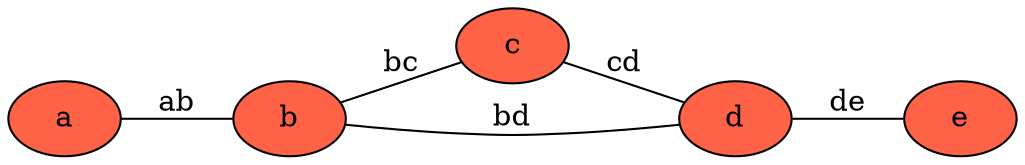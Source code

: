 ###############################################################################
#	 Purpose: Dot graph for equation tree                                       #
#	 Author:  Arne Tobias Elve                                                  #
#	 When:    2017-07-04 16:04:52                                               #
#	 Why:     Output to dot language                                            #
###############################################################################
graph G {
rankdir = "LR"
a [style = filled, fillcolor = Tomato];
b [style = filled, fillcolor = Tomato];
c [style = filled, fillcolor = Tomato];
d [style = filled, fillcolor = Tomato];
e [style = filled, fillcolor = Tomato];
a -- b[ label = ab];
b -- c[ label = bc];
b -- d[ label = bd];
c -- d[ label = cd];
d -- e[ label = de];
}